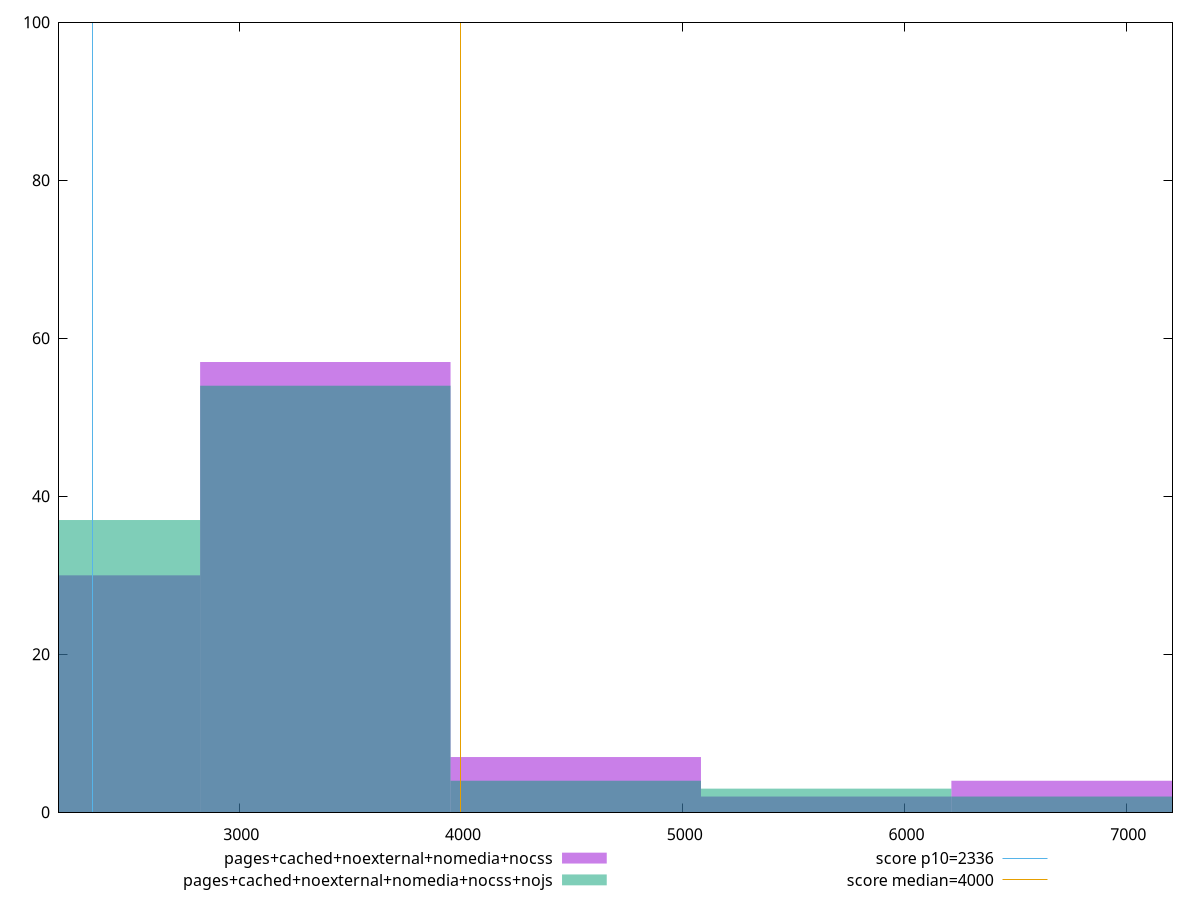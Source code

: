 reset

$pagesCachedNoexternalNomediaNocss <<EOF
3388.247182356764 57
2258.8314549045094 30
4517.662909809019 7
6776.494364713528 4
5647.078637261274 2
EOF

$pagesCachedNoexternalNomediaNocssNojs <<EOF
3388.247182356764 54
2258.8314549045094 37
4517.662909809019 4
6776.494364713528 2
5647.078637261274 3
EOF

set key outside below
set boxwidth 1129.4157274522547
set xrange [2187.0145:7209.048999999999]
set yrange [0:100]
set trange [0:100]
set style fill transparent solid 0.5 noborder

set parametric
set terminal svg size 640, 500 enhanced background rgb 'white'
set output "reprap/first-contentful-paint/comparison/histogram/4_vs_5.svg"

plot $pagesCachedNoexternalNomediaNocss title "pages+cached+noexternal+nomedia+nocss" with boxes, \
     $pagesCachedNoexternalNomediaNocssNojs title "pages+cached+noexternal+nomedia+nocss+nojs" with boxes, \
     2336,t title "score p10=2336", \
     4000,t title "score median=4000"

reset
